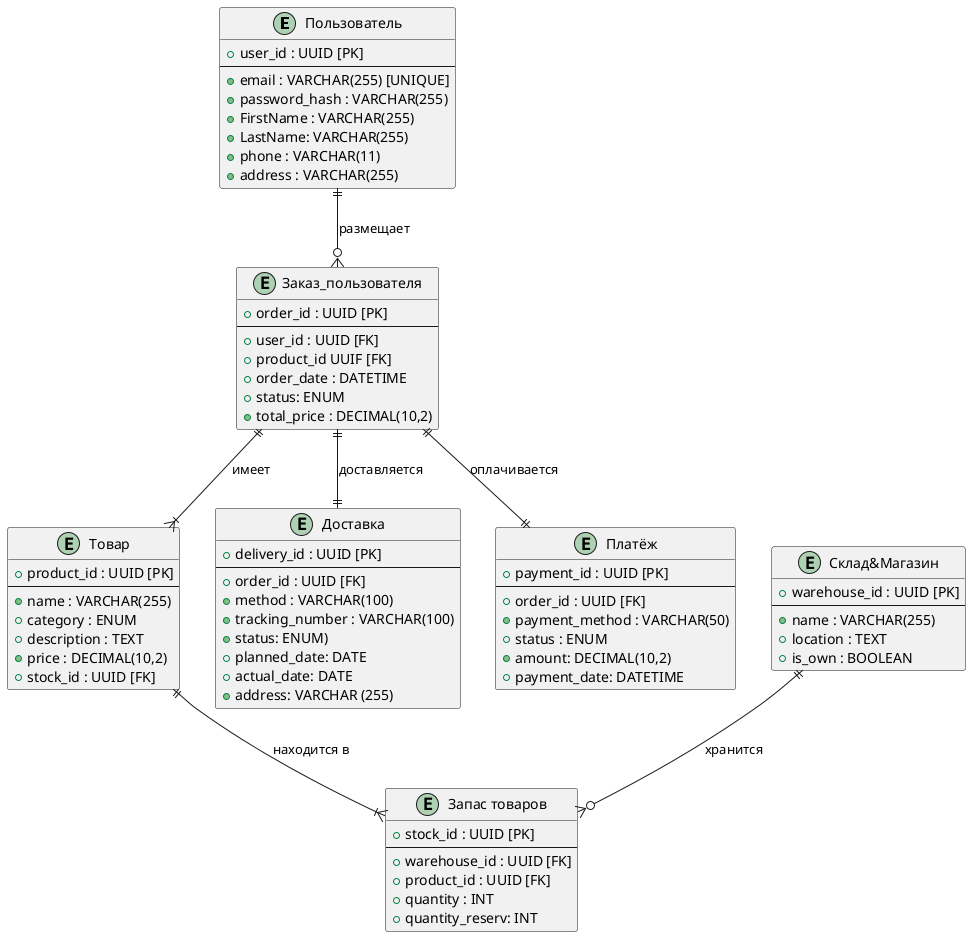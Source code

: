 @startuml

entity "Пользователь" as User {
    +user_id : UUID [PK]
    --
    +email : VARCHAR(255) [UNIQUE]
    +password_hash : VARCHAR(255)
    +FirstName : VARCHAR(255)
    +LastName: VARCHAR(255)
    +phone : VARCHAR(11)
    +address : VARCHAR(255)
}

entity "Товар" as Product {
    +product_id : UUID [PK]
    --
    +name : VARCHAR(255)
    +category : ENUM
    +description : TEXT
    +price : DECIMAL(10,2)
    +stock_id : UUID [FK]
}


entity "Склад&Магазин" as Warehouse {
    +warehouse_id : UUID [PK]
    --
    +name : VARCHAR(255)
    +location : TEXT
    +is_own : BOOLEAN
}

entity "Запас товаров" as Stock {
    +stock_id : UUID [PK]
    --
    +warehouse_id : UUID [FK]
    +product_id : UUID [FK]
    +quantity : INT
    +quantity_reserv: INT
}

entity "Заказ_пользователя" as Order {
    +order_id : UUID [PK]
    --
    +user_id : UUID [FK]
    +product_id UUIF [FK]
    +order_date : DATETIME
    +status: ENUM
    +total_price : DECIMAL(10,2)
}


entity "Доставка" as Delivery {
    +delivery_id : UUID [PK]
    --
    +order_id : UUID [FK]
    +method : VARCHAR(100)
    +tracking_number : VARCHAR(100)
    +status: ENUM)
    +planned_date: DATE
    +actual_date: DATE
    +address: VARCHAR (255)
}

entity "Платёж" as Payment {
    +payment_id : UUID [PK]
    --
    +order_id : UUID [FK]
    +payment_method : VARCHAR(50)
    +status : ENUM
    +amount: DECIMAL(10,2)
    +payment_date: DATETIME
}

User ||--o{ Order : "размещает"
Order ||--|| Payment : "оплачивается"
Order ||--|| Delivery : "доставляется"
Warehouse ||--o{ Stock : "хранится"
Product ||--|{ Stock : "находится в"
Order ||--|{ Product: "имеет"

@enduml
